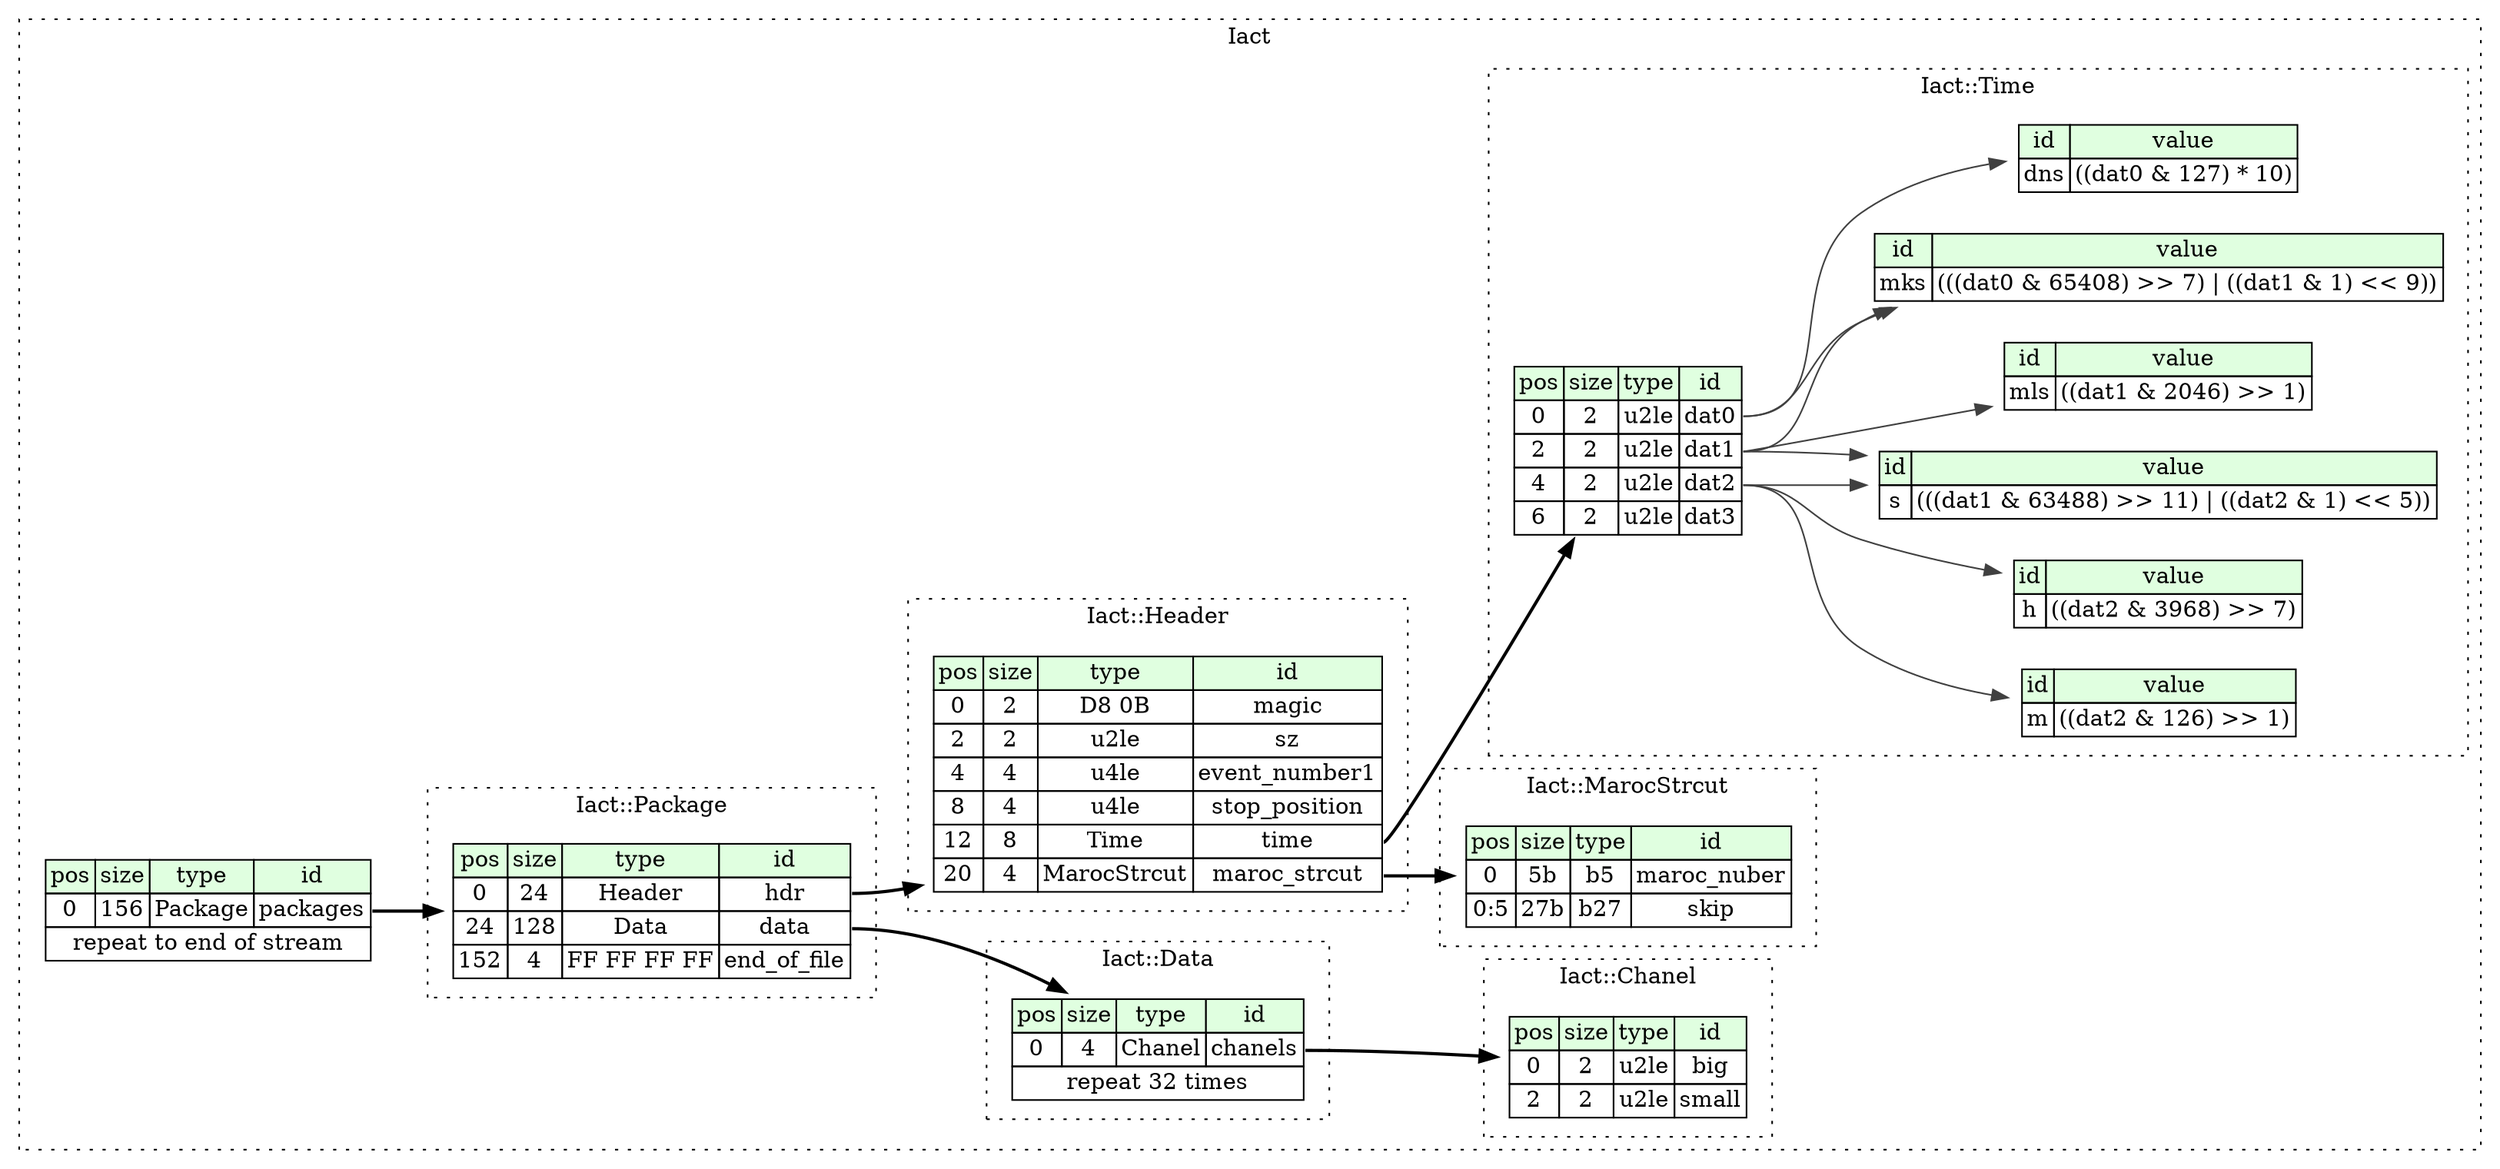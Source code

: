 digraph {
	rankdir=LR;
	node [shape=plaintext];
	subgraph cluster__iact {
		label="Iact";
		graph[style=dotted];

		iact__seq [label=<<TABLE BORDER="0" CELLBORDER="1" CELLSPACING="0">
			<TR><TD BGCOLOR="#E0FFE0">pos</TD><TD BGCOLOR="#E0FFE0">size</TD><TD BGCOLOR="#E0FFE0">type</TD><TD BGCOLOR="#E0FFE0">id</TD></TR>
			<TR><TD PORT="packages_pos">0</TD><TD PORT="packages_size">156</TD><TD>Package</TD><TD PORT="packages_type">packages</TD></TR>
			<TR><TD COLSPAN="4" PORT="packages__repeat">repeat to end of stream</TD></TR>
		</TABLE>>];
		subgraph cluster__package {
			label="Iact::Package";
			graph[style=dotted];

			package__seq [label=<<TABLE BORDER="0" CELLBORDER="1" CELLSPACING="0">
				<TR><TD BGCOLOR="#E0FFE0">pos</TD><TD BGCOLOR="#E0FFE0">size</TD><TD BGCOLOR="#E0FFE0">type</TD><TD BGCOLOR="#E0FFE0">id</TD></TR>
				<TR><TD PORT="hdr_pos">0</TD><TD PORT="hdr_size">24</TD><TD>Header</TD><TD PORT="hdr_type">hdr</TD></TR>
				<TR><TD PORT="data_pos">24</TD><TD PORT="data_size">128</TD><TD>Data</TD><TD PORT="data_type">data</TD></TR>
				<TR><TD PORT="end_of_file_pos">152</TD><TD PORT="end_of_file_size">4</TD><TD>FF FF FF FF</TD><TD PORT="end_of_file_type">end_of_file</TD></TR>
			</TABLE>>];
		}
		subgraph cluster__data {
			label="Iact::Data";
			graph[style=dotted];

			data__seq [label=<<TABLE BORDER="0" CELLBORDER="1" CELLSPACING="0">
				<TR><TD BGCOLOR="#E0FFE0">pos</TD><TD BGCOLOR="#E0FFE0">size</TD><TD BGCOLOR="#E0FFE0">type</TD><TD BGCOLOR="#E0FFE0">id</TD></TR>
				<TR><TD PORT="chanels_pos">0</TD><TD PORT="chanels_size">4</TD><TD>Chanel</TD><TD PORT="chanels_type">chanels</TD></TR>
				<TR><TD COLSPAN="4" PORT="chanels__repeat">repeat 32 times</TD></TR>
			</TABLE>>];
		}
		subgraph cluster__chanel {
			label="Iact::Chanel";
			graph[style=dotted];

			chanel__seq [label=<<TABLE BORDER="0" CELLBORDER="1" CELLSPACING="0">
				<TR><TD BGCOLOR="#E0FFE0">pos</TD><TD BGCOLOR="#E0FFE0">size</TD><TD BGCOLOR="#E0FFE0">type</TD><TD BGCOLOR="#E0FFE0">id</TD></TR>
				<TR><TD PORT="big_pos">0</TD><TD PORT="big_size">2</TD><TD>u2le</TD><TD PORT="big_type">big</TD></TR>
				<TR><TD PORT="small_pos">2</TD><TD PORT="small_size">2</TD><TD>u2le</TD><TD PORT="small_type">small</TD></TR>
			</TABLE>>];
		}
		subgraph cluster__header {
			label="Iact::Header";
			graph[style=dotted];

			header__seq [label=<<TABLE BORDER="0" CELLBORDER="1" CELLSPACING="0">
				<TR><TD BGCOLOR="#E0FFE0">pos</TD><TD BGCOLOR="#E0FFE0">size</TD><TD BGCOLOR="#E0FFE0">type</TD><TD BGCOLOR="#E0FFE0">id</TD></TR>
				<TR><TD PORT="magic_pos">0</TD><TD PORT="magic_size">2</TD><TD>D8 0B</TD><TD PORT="magic_type">magic</TD></TR>
				<TR><TD PORT="sz_pos">2</TD><TD PORT="sz_size">2</TD><TD>u2le</TD><TD PORT="sz_type">sz</TD></TR>
				<TR><TD PORT="event_number1_pos">4</TD><TD PORT="event_number1_size">4</TD><TD>u4le</TD><TD PORT="event_number1_type">event_number1</TD></TR>
				<TR><TD PORT="stop_position_pos">8</TD><TD PORT="stop_position_size">4</TD><TD>u4le</TD><TD PORT="stop_position_type">stop_position</TD></TR>
				<TR><TD PORT="time_pos">12</TD><TD PORT="time_size">8</TD><TD>Time</TD><TD PORT="time_type">time</TD></TR>
				<TR><TD PORT="maroc_strcut_pos">20</TD><TD PORT="maroc_strcut_size">4</TD><TD>MarocStrcut</TD><TD PORT="maroc_strcut_type">maroc_strcut</TD></TR>
			</TABLE>>];
		}
		subgraph cluster__maroc_strcut {
			label="Iact::MarocStrcut";
			graph[style=dotted];

			maroc_strcut__seq [label=<<TABLE BORDER="0" CELLBORDER="1" CELLSPACING="0">
				<TR><TD BGCOLOR="#E0FFE0">pos</TD><TD BGCOLOR="#E0FFE0">size</TD><TD BGCOLOR="#E0FFE0">type</TD><TD BGCOLOR="#E0FFE0">id</TD></TR>
				<TR><TD PORT="maroc_nuber_pos">0</TD><TD PORT="maroc_nuber_size">5b</TD><TD>b5</TD><TD PORT="maroc_nuber_type">maroc_nuber</TD></TR>
				<TR><TD PORT="skip_pos">0:5</TD><TD PORT="skip_size">27b</TD><TD>b27</TD><TD PORT="skip_type">skip</TD></TR>
			</TABLE>>];
		}
		subgraph cluster__time {
			label="Iact::Time";
			graph[style=dotted];

			time__seq [label=<<TABLE BORDER="0" CELLBORDER="1" CELLSPACING="0">
				<TR><TD BGCOLOR="#E0FFE0">pos</TD><TD BGCOLOR="#E0FFE0">size</TD><TD BGCOLOR="#E0FFE0">type</TD><TD BGCOLOR="#E0FFE0">id</TD></TR>
				<TR><TD PORT="dat0_pos">0</TD><TD PORT="dat0_size">2</TD><TD>u2le</TD><TD PORT="dat0_type">dat0</TD></TR>
				<TR><TD PORT="dat1_pos">2</TD><TD PORT="dat1_size">2</TD><TD>u2le</TD><TD PORT="dat1_type">dat1</TD></TR>
				<TR><TD PORT="dat2_pos">4</TD><TD PORT="dat2_size">2</TD><TD>u2le</TD><TD PORT="dat2_type">dat2</TD></TR>
				<TR><TD PORT="dat3_pos">6</TD><TD PORT="dat3_size">2</TD><TD>u2le</TD><TD PORT="dat3_type">dat3</TD></TR>
			</TABLE>>];
			time__inst__mls [label=<<TABLE BORDER="0" CELLBORDER="1" CELLSPACING="0">
				<TR><TD BGCOLOR="#E0FFE0">id</TD><TD BGCOLOR="#E0FFE0">value</TD></TR>
				<TR><TD>mls</TD><TD>((dat1 &amp; 2046) &gt;&gt; 1)</TD></TR>
			</TABLE>>];
			time__inst__dns [label=<<TABLE BORDER="0" CELLBORDER="1" CELLSPACING="0">
				<TR><TD BGCOLOR="#E0FFE0">id</TD><TD BGCOLOR="#E0FFE0">value</TD></TR>
				<TR><TD>dns</TD><TD>((dat0 &amp; 127) * 10)</TD></TR>
			</TABLE>>];
			time__inst__s [label=<<TABLE BORDER="0" CELLBORDER="1" CELLSPACING="0">
				<TR><TD BGCOLOR="#E0FFE0">id</TD><TD BGCOLOR="#E0FFE0">value</TD></TR>
				<TR><TD>s</TD><TD>(((dat1 &amp; 63488) &gt;&gt; 11) | ((dat2 &amp; 1) &lt;&lt; 5))</TD></TR>
			</TABLE>>];
			time__inst__h [label=<<TABLE BORDER="0" CELLBORDER="1" CELLSPACING="0">
				<TR><TD BGCOLOR="#E0FFE0">id</TD><TD BGCOLOR="#E0FFE0">value</TD></TR>
				<TR><TD>h</TD><TD>((dat2 &amp; 3968) &gt;&gt; 7)</TD></TR>
			</TABLE>>];
			time__inst__m [label=<<TABLE BORDER="0" CELLBORDER="1" CELLSPACING="0">
				<TR><TD BGCOLOR="#E0FFE0">id</TD><TD BGCOLOR="#E0FFE0">value</TD></TR>
				<TR><TD>m</TD><TD>((dat2 &amp; 126) &gt;&gt; 1)</TD></TR>
			</TABLE>>];
			time__inst__mks [label=<<TABLE BORDER="0" CELLBORDER="1" CELLSPACING="0">
				<TR><TD BGCOLOR="#E0FFE0">id</TD><TD BGCOLOR="#E0FFE0">value</TD></TR>
				<TR><TD>mks</TD><TD>(((dat0 &amp; 65408) &gt;&gt; 7) | ((dat1 &amp; 1) &lt;&lt; 9))</TD></TR>
			</TABLE>>];
		}
	}
	iact__seq:packages_type -> package__seq [style=bold];
	package__seq:hdr_type -> header__seq [style=bold];
	package__seq:data_type -> data__seq [style=bold];
	data__seq:chanels_type -> chanel__seq [style=bold];
	header__seq:time_type -> time__seq [style=bold];
	header__seq:maroc_strcut_type -> maroc_strcut__seq [style=bold];
	time__seq:dat1_type -> time__inst__mls [color="#404040"];
	time__seq:dat0_type -> time__inst__dns [color="#404040"];
	time__seq:dat1_type -> time__inst__s [color="#404040"];
	time__seq:dat2_type -> time__inst__s [color="#404040"];
	time__seq:dat2_type -> time__inst__h [color="#404040"];
	time__seq:dat2_type -> time__inst__m [color="#404040"];
	time__seq:dat0_type -> time__inst__mks [color="#404040"];
	time__seq:dat1_type -> time__inst__mks [color="#404040"];
}
